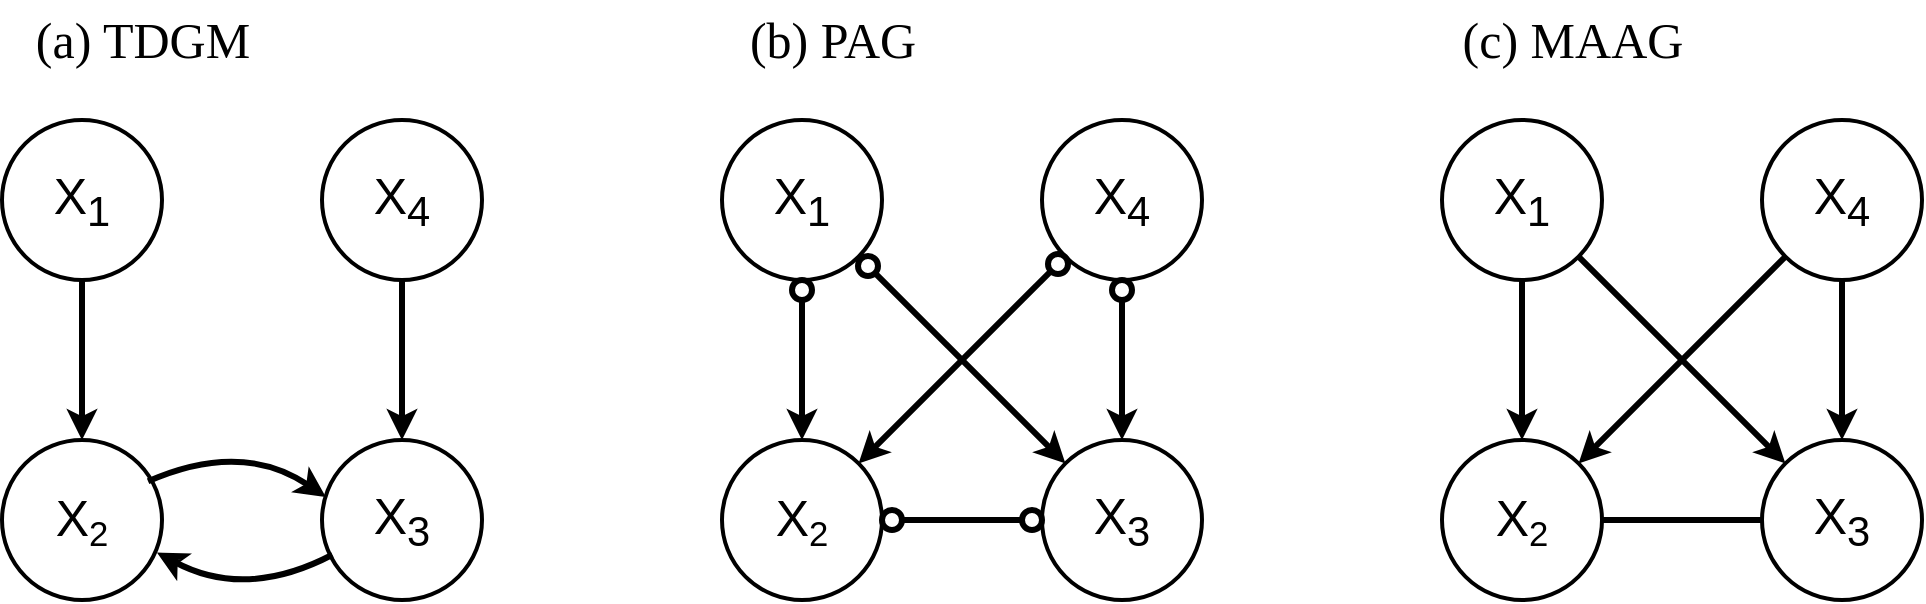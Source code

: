 <mxfile version="20.4.1" type="device"><diagram id="DcZYCBq4A_Bf8q82gAh8" name="Page-1"><mxGraphModel dx="2035" dy="1043" grid="1" gridSize="10" guides="1" tooltips="1" connect="1" arrows="1" fold="1" page="1" pageScale="1" pageWidth="1100" pageHeight="850" math="0" shadow="0"><root><mxCell id="0"/><mxCell id="1" parent="0"/><mxCell id="yQn8MfotT0m3Hae0XQfb-12" value="" style="group" vertex="1" connectable="0" parent="1"><mxGeometry x="40" y="160" width="240" height="240" as="geometry"/></mxCell><mxCell id="yQn8MfotT0m3Hae0XQfb-2" value="&lt;font style=&quot;font-size: 25px;&quot;&gt;X&lt;sub&gt;1&lt;/sub&gt;&lt;/font&gt;" style="ellipse;whiteSpace=wrap;html=1;aspect=fixed;strokeWidth=2;" vertex="1" parent="yQn8MfotT0m3Hae0XQfb-12"><mxGeometry width="80" height="80" as="geometry"/></mxCell><mxCell id="yQn8MfotT0m3Hae0XQfb-3" value="&lt;font style=&quot;font-size: 25px;&quot;&gt;X&lt;/font&gt;&lt;font style=&quot;font-size: 20.833px;&quot;&gt;&lt;sub&gt;2&lt;/sub&gt;&lt;/font&gt;" style="ellipse;whiteSpace=wrap;html=1;aspect=fixed;strokeWidth=2;" vertex="1" parent="yQn8MfotT0m3Hae0XQfb-12"><mxGeometry y="160" width="80" height="80" as="geometry"/></mxCell><mxCell id="yQn8MfotT0m3Hae0XQfb-4" value="&lt;font style=&quot;font-size: 25px;&quot;&gt;X&lt;sub&gt;3&lt;/sub&gt;&lt;/font&gt;" style="ellipse;whiteSpace=wrap;html=1;aspect=fixed;strokeWidth=2;" vertex="1" parent="yQn8MfotT0m3Hae0XQfb-12"><mxGeometry x="160" y="160" width="80" height="80" as="geometry"/></mxCell><mxCell id="yQn8MfotT0m3Hae0XQfb-5" value="&lt;font style=&quot;font-size: 25px;&quot;&gt;X&lt;sub&gt;4&lt;/sub&gt;&lt;/font&gt;" style="ellipse;whiteSpace=wrap;html=1;aspect=fixed;strokeWidth=2;" vertex="1" parent="yQn8MfotT0m3Hae0XQfb-12"><mxGeometry x="160" width="80" height="80" as="geometry"/></mxCell><mxCell id="yQn8MfotT0m3Hae0XQfb-6" value="" style="endArrow=classic;html=1;rounded=0;fontSize=25;exitX=0.5;exitY=1;exitDx=0;exitDy=0;entryX=0.5;entryY=0;entryDx=0;entryDy=0;strokeWidth=3;" edge="1" parent="yQn8MfotT0m3Hae0XQfb-12" source="yQn8MfotT0m3Hae0XQfb-2" target="yQn8MfotT0m3Hae0XQfb-3"><mxGeometry width="50" height="50" relative="1" as="geometry"><mxPoint x="420" y="230" as="sourcePoint"/><mxPoint x="470" y="180" as="targetPoint"/></mxGeometry></mxCell><mxCell id="yQn8MfotT0m3Hae0XQfb-7" value="" style="endArrow=classic;html=1;rounded=0;fontSize=25;exitX=0.5;exitY=1;exitDx=0;exitDy=0;entryX=0.5;entryY=0;entryDx=0;entryDy=0;strokeWidth=3;" edge="1" parent="yQn8MfotT0m3Hae0XQfb-12" source="yQn8MfotT0m3Hae0XQfb-5" target="yQn8MfotT0m3Hae0XQfb-4"><mxGeometry width="50" height="50" relative="1" as="geometry"><mxPoint x="420" y="230" as="sourcePoint"/><mxPoint x="470" y="180" as="targetPoint"/></mxGeometry></mxCell><mxCell id="yQn8MfotT0m3Hae0XQfb-8" value="" style="endArrow=classic;html=1;strokeWidth=3;fontSize=25;exitX=0.913;exitY=0.258;exitDx=0;exitDy=0;curved=1;exitPerimeter=0;entryX=0.024;entryY=0.356;entryDx=0;entryDy=0;entryPerimeter=0;" edge="1" parent="yQn8MfotT0m3Hae0XQfb-12" source="yQn8MfotT0m3Hae0XQfb-3" target="yQn8MfotT0m3Hae0XQfb-4"><mxGeometry width="50" height="50" relative="1" as="geometry"><mxPoint x="420" y="230" as="sourcePoint"/><mxPoint x="170" y="184" as="targetPoint"/><Array as="points"><mxPoint x="120" y="160"/></Array></mxGeometry></mxCell><mxCell id="yQn8MfotT0m3Hae0XQfb-10" value="" style="endArrow=classic;html=1;strokeWidth=3;fontSize=25;exitX=0.065;exitY=0.717;exitDx=0;exitDy=0;curved=1;exitPerimeter=0;entryX=0.968;entryY=0.703;entryDx=0;entryDy=0;entryPerimeter=0;" edge="1" parent="yQn8MfotT0m3Hae0XQfb-12" source="yQn8MfotT0m3Hae0XQfb-4" target="yQn8MfotT0m3Hae0XQfb-3"><mxGeometry width="50" height="50" relative="1" as="geometry"><mxPoint x="168.88" y="219.36" as="sourcePoint"/><mxPoint x="80.0" y="211.52" as="targetPoint"/><Array as="points"><mxPoint x="121.92" y="240.0"/></Array></mxGeometry></mxCell><mxCell id="yQn8MfotT0m3Hae0XQfb-23" value="&lt;font style=&quot;font-size: 25px;&quot;&gt;X&lt;sub&gt;1&lt;/sub&gt;&lt;/font&gt;" style="ellipse;whiteSpace=wrap;html=1;aspect=fixed;strokeWidth=2;" vertex="1" parent="1"><mxGeometry x="400" y="160" width="80" height="80" as="geometry"/></mxCell><mxCell id="yQn8MfotT0m3Hae0XQfb-24" value="&lt;font style=&quot;font-size: 25px;&quot;&gt;X&lt;/font&gt;&lt;font style=&quot;font-size: 20.833px;&quot;&gt;&lt;sub&gt;2&lt;/sub&gt;&lt;/font&gt;" style="ellipse;whiteSpace=wrap;html=1;aspect=fixed;strokeWidth=2;" vertex="1" parent="1"><mxGeometry x="400" y="320" width="80" height="80" as="geometry"/></mxCell><mxCell id="yQn8MfotT0m3Hae0XQfb-25" value="&lt;font style=&quot;font-size: 25px;&quot;&gt;X&lt;sub&gt;3&lt;/sub&gt;&lt;/font&gt;" style="ellipse;whiteSpace=wrap;html=1;aspect=fixed;strokeWidth=2;" vertex="1" parent="1"><mxGeometry x="560" y="320" width="80" height="80" as="geometry"/></mxCell><mxCell id="yQn8MfotT0m3Hae0XQfb-26" value="&lt;font style=&quot;font-size: 25px;&quot;&gt;X&lt;sub&gt;4&lt;/sub&gt;&lt;/font&gt;" style="ellipse;whiteSpace=wrap;html=1;aspect=fixed;strokeWidth=2;" vertex="1" parent="1"><mxGeometry x="560" y="160" width="80" height="80" as="geometry"/></mxCell><mxCell id="yQn8MfotT0m3Hae0XQfb-27" value="" style="endArrow=classic;html=1;rounded=0;fontSize=25;exitX=0.5;exitY=1;exitDx=0;exitDy=0;entryX=0.5;entryY=0;entryDx=0;entryDy=0;strokeWidth=3;startArrow=none;" edge="1" parent="1" source="yQn8MfotT0m3Hae0XQfb-43" target="yQn8MfotT0m3Hae0XQfb-24"><mxGeometry width="50" height="50" relative="1" as="geometry"><mxPoint x="820" y="390" as="sourcePoint"/><mxPoint x="870" y="340" as="targetPoint"/></mxGeometry></mxCell><mxCell id="yQn8MfotT0m3Hae0XQfb-28" value="" style="endArrow=classic;html=1;rounded=0;fontSize=25;exitX=0.5;exitY=1;exitDx=0;exitDy=0;entryX=0.5;entryY=0;entryDx=0;entryDy=0;strokeWidth=3;startArrow=none;" edge="1" parent="1" source="yQn8MfotT0m3Hae0XQfb-47" target="yQn8MfotT0m3Hae0XQfb-25"><mxGeometry width="50" height="50" relative="1" as="geometry"><mxPoint x="820" y="390" as="sourcePoint"/><mxPoint x="870" y="340" as="targetPoint"/></mxGeometry></mxCell><mxCell id="yQn8MfotT0m3Hae0XQfb-40" value="" style="endArrow=none;html=1;strokeWidth=3;fontSize=25;curved=1;exitX=1;exitY=0.5;exitDx=0;exitDy=0;entryX=0;entryY=0.5;entryDx=0;entryDy=0;startArrow=none;" edge="1" parent="1" source="yQn8MfotT0m3Hae0XQfb-53" target="yQn8MfotT0m3Hae0XQfb-25"><mxGeometry width="50" height="50" relative="1" as="geometry"><mxPoint x="700" y="350" as="sourcePoint"/><mxPoint x="750" y="300" as="targetPoint"/></mxGeometry></mxCell><mxCell id="yQn8MfotT0m3Hae0XQfb-41" value="" style="endArrow=classic;html=1;strokeWidth=3;fontSize=25;curved=1;exitX=1;exitY=1;exitDx=0;exitDy=0;startArrow=none;" edge="1" parent="1" source="yQn8MfotT0m3Hae0XQfb-51" target="yQn8MfotT0m3Hae0XQfb-25"><mxGeometry width="50" height="50" relative="1" as="geometry"><mxPoint x="700" y="350" as="sourcePoint"/><mxPoint x="750" y="300" as="targetPoint"/></mxGeometry></mxCell><mxCell id="yQn8MfotT0m3Hae0XQfb-42" value="" style="endArrow=classic;html=1;strokeWidth=3;fontSize=25;curved=1;exitX=0;exitY=1;exitDx=0;exitDy=0;entryX=1;entryY=0;entryDx=0;entryDy=0;startArrow=none;" edge="1" parent="1" source="yQn8MfotT0m3Hae0XQfb-49" target="yQn8MfotT0m3Hae0XQfb-24"><mxGeometry width="50" height="50" relative="1" as="geometry"><mxPoint x="700" y="350" as="sourcePoint"/><mxPoint x="750" y="300" as="targetPoint"/></mxGeometry></mxCell><mxCell id="yQn8MfotT0m3Hae0XQfb-43" value="" style="ellipse;whiteSpace=wrap;html=1;aspect=fixed;fontSize=25;strokeWidth=3;" vertex="1" parent="1"><mxGeometry x="435" y="240" width="10" height="10" as="geometry"/></mxCell><mxCell id="yQn8MfotT0m3Hae0XQfb-44" value="" style="endArrow=none;html=1;rounded=0;fontSize=25;exitX=0.5;exitY=1;exitDx=0;exitDy=0;entryX=0.5;entryY=0;entryDx=0;entryDy=0;strokeWidth=3;" edge="1" parent="1" source="yQn8MfotT0m3Hae0XQfb-23" target="yQn8MfotT0m3Hae0XQfb-43"><mxGeometry width="50" height="50" relative="1" as="geometry"><mxPoint x="440" y="240" as="sourcePoint"/><mxPoint x="440" y="320" as="targetPoint"/></mxGeometry></mxCell><mxCell id="yQn8MfotT0m3Hae0XQfb-45" value="" style="ellipse;whiteSpace=wrap;html=1;aspect=fixed;fontSize=25;strokeWidth=3;" vertex="1" parent="1"><mxGeometry x="480" y="355" width="10" height="10" as="geometry"/></mxCell><mxCell id="yQn8MfotT0m3Hae0XQfb-46" value="" style="endArrow=none;html=1;strokeWidth=3;fontSize=25;curved=1;exitX=1;exitY=0.5;exitDx=0;exitDy=0;entryX=0;entryY=0.5;entryDx=0;entryDy=0;" edge="1" parent="1" source="yQn8MfotT0m3Hae0XQfb-24" target="yQn8MfotT0m3Hae0XQfb-45"><mxGeometry width="50" height="50" relative="1" as="geometry"><mxPoint x="480" y="360" as="sourcePoint"/><mxPoint x="560" y="360" as="targetPoint"/></mxGeometry></mxCell><mxCell id="yQn8MfotT0m3Hae0XQfb-47" value="" style="ellipse;whiteSpace=wrap;html=1;aspect=fixed;fontSize=25;strokeWidth=3;" vertex="1" parent="1"><mxGeometry x="595" y="240" width="10" height="10" as="geometry"/></mxCell><mxCell id="yQn8MfotT0m3Hae0XQfb-48" value="" style="endArrow=none;html=1;rounded=0;fontSize=25;exitX=0.5;exitY=1;exitDx=0;exitDy=0;entryX=0.5;entryY=0;entryDx=0;entryDy=0;strokeWidth=3;" edge="1" parent="1" source="yQn8MfotT0m3Hae0XQfb-26" target="yQn8MfotT0m3Hae0XQfb-47"><mxGeometry width="50" height="50" relative="1" as="geometry"><mxPoint x="600" y="240" as="sourcePoint"/><mxPoint x="600" y="320" as="targetPoint"/></mxGeometry></mxCell><mxCell id="yQn8MfotT0m3Hae0XQfb-49" value="" style="ellipse;whiteSpace=wrap;html=1;aspect=fixed;fontSize=25;strokeWidth=3;" vertex="1" parent="1"><mxGeometry x="563" y="227" width="10" height="10" as="geometry"/></mxCell><mxCell id="yQn8MfotT0m3Hae0XQfb-50" value="" style="endArrow=none;html=1;strokeWidth=3;fontSize=25;curved=1;exitX=0;exitY=1;exitDx=0;exitDy=0;entryX=1;entryY=0;entryDx=0;entryDy=0;" edge="1" parent="1" source="yQn8MfotT0m3Hae0XQfb-26" target="yQn8MfotT0m3Hae0XQfb-49"><mxGeometry width="50" height="50" relative="1" as="geometry"><mxPoint x="571.716" y="228.284" as="sourcePoint"/><mxPoint x="468.284" y="331.716" as="targetPoint"/></mxGeometry></mxCell><mxCell id="yQn8MfotT0m3Hae0XQfb-51" value="" style="ellipse;whiteSpace=wrap;html=1;aspect=fixed;fontSize=25;strokeWidth=3;" vertex="1" parent="1"><mxGeometry x="468" y="228" width="10" height="10" as="geometry"/></mxCell><mxCell id="yQn8MfotT0m3Hae0XQfb-52" value="" style="endArrow=none;html=1;strokeWidth=3;fontSize=25;curved=1;exitX=1;exitY=1;exitDx=0;exitDy=0;" edge="1" parent="1" source="yQn8MfotT0m3Hae0XQfb-23" target="yQn8MfotT0m3Hae0XQfb-51"><mxGeometry width="50" height="50" relative="1" as="geometry"><mxPoint x="468.284" y="228.284" as="sourcePoint"/><mxPoint x="571.716" y="331.716" as="targetPoint"/></mxGeometry></mxCell><mxCell id="yQn8MfotT0m3Hae0XQfb-53" value="" style="ellipse;whiteSpace=wrap;html=1;aspect=fixed;fontSize=25;strokeWidth=3;" vertex="1" parent="1"><mxGeometry x="550" y="355" width="10" height="10" as="geometry"/></mxCell><mxCell id="yQn8MfotT0m3Hae0XQfb-54" value="" style="endArrow=none;html=1;strokeWidth=3;fontSize=25;curved=1;exitX=1;exitY=0.5;exitDx=0;exitDy=0;entryX=0;entryY=0.5;entryDx=0;entryDy=0;startArrow=none;" edge="1" parent="1" source="yQn8MfotT0m3Hae0XQfb-45" target="yQn8MfotT0m3Hae0XQfb-53"><mxGeometry width="50" height="50" relative="1" as="geometry"><mxPoint x="490" y="360" as="sourcePoint"/><mxPoint x="560" y="360" as="targetPoint"/></mxGeometry></mxCell><mxCell id="yQn8MfotT0m3Hae0XQfb-32" value="&lt;font style=&quot;font-size: 25px;&quot;&gt;X&lt;sub&gt;1&lt;/sub&gt;&lt;/font&gt;" style="ellipse;whiteSpace=wrap;html=1;aspect=fixed;strokeWidth=2;" vertex="1" parent="1"><mxGeometry x="760" y="160" width="80" height="80" as="geometry"/></mxCell><mxCell id="yQn8MfotT0m3Hae0XQfb-33" value="&lt;font style=&quot;font-size: 25px;&quot;&gt;X&lt;/font&gt;&lt;font style=&quot;font-size: 20.833px;&quot;&gt;&lt;sub&gt;2&lt;/sub&gt;&lt;/font&gt;" style="ellipse;whiteSpace=wrap;html=1;aspect=fixed;strokeWidth=2;" vertex="1" parent="1"><mxGeometry x="760" y="320" width="80" height="80" as="geometry"/></mxCell><mxCell id="yQn8MfotT0m3Hae0XQfb-34" value="&lt;font style=&quot;font-size: 25px;&quot;&gt;X&lt;sub&gt;3&lt;/sub&gt;&lt;/font&gt;" style="ellipse;whiteSpace=wrap;html=1;aspect=fixed;strokeWidth=2;" vertex="1" parent="1"><mxGeometry x="920" y="320" width="80" height="80" as="geometry"/></mxCell><mxCell id="yQn8MfotT0m3Hae0XQfb-35" value="&lt;font style=&quot;font-size: 25px;&quot;&gt;X&lt;sub&gt;4&lt;/sub&gt;&lt;/font&gt;" style="ellipse;whiteSpace=wrap;html=1;aspect=fixed;strokeWidth=2;" vertex="1" parent="1"><mxGeometry x="920" y="160" width="80" height="80" as="geometry"/></mxCell><mxCell id="yQn8MfotT0m3Hae0XQfb-36" value="" style="endArrow=classic;html=1;rounded=0;fontSize=25;exitX=0.5;exitY=1;exitDx=0;exitDy=0;entryX=0.5;entryY=0;entryDx=0;entryDy=0;strokeWidth=3;" edge="1" parent="1" source="yQn8MfotT0m3Hae0XQfb-32" target="yQn8MfotT0m3Hae0XQfb-33"><mxGeometry width="50" height="50" relative="1" as="geometry"><mxPoint x="1180" y="390" as="sourcePoint"/><mxPoint x="1230" y="340" as="targetPoint"/></mxGeometry></mxCell><mxCell id="yQn8MfotT0m3Hae0XQfb-37" value="" style="endArrow=classic;html=1;rounded=0;fontSize=25;exitX=0.5;exitY=1;exitDx=0;exitDy=0;entryX=0.5;entryY=0;entryDx=0;entryDy=0;strokeWidth=3;" edge="1" parent="1" source="yQn8MfotT0m3Hae0XQfb-35" target="yQn8MfotT0m3Hae0XQfb-34"><mxGeometry width="50" height="50" relative="1" as="geometry"><mxPoint x="1180" y="390" as="sourcePoint"/><mxPoint x="1230" y="340" as="targetPoint"/></mxGeometry></mxCell><mxCell id="yQn8MfotT0m3Hae0XQfb-55" value="" style="endArrow=none;html=1;strokeWidth=3;fontSize=25;curved=1;exitX=1;exitY=0.5;exitDx=0;exitDy=0;entryX=0;entryY=0.5;entryDx=0;entryDy=0;" edge="1" parent="1" source="yQn8MfotT0m3Hae0XQfb-33" target="yQn8MfotT0m3Hae0XQfb-34"><mxGeometry width="50" height="50" relative="1" as="geometry"><mxPoint x="700" y="350" as="sourcePoint"/><mxPoint x="750" y="300" as="targetPoint"/></mxGeometry></mxCell><mxCell id="yQn8MfotT0m3Hae0XQfb-56" value="" style="endArrow=classic;html=1;strokeWidth=3;fontSize=25;curved=1;entryX=0;entryY=0;entryDx=0;entryDy=0;exitX=1;exitY=1;exitDx=0;exitDy=0;" edge="1" parent="1" source="yQn8MfotT0m3Hae0XQfb-32" target="yQn8MfotT0m3Hae0XQfb-34"><mxGeometry width="50" height="50" relative="1" as="geometry"><mxPoint x="700" y="350" as="sourcePoint"/><mxPoint x="750" y="300" as="targetPoint"/></mxGeometry></mxCell><mxCell id="yQn8MfotT0m3Hae0XQfb-57" value="" style="endArrow=classic;html=1;strokeWidth=3;fontSize=25;curved=1;exitX=0;exitY=1;exitDx=0;exitDy=0;entryX=1;entryY=0;entryDx=0;entryDy=0;" edge="1" parent="1" source="yQn8MfotT0m3Hae0XQfb-35" target="yQn8MfotT0m3Hae0XQfb-33"><mxGeometry width="50" height="50" relative="1" as="geometry"><mxPoint x="700" y="350" as="sourcePoint"/><mxPoint x="750" y="300" as="targetPoint"/></mxGeometry></mxCell><mxCell id="yQn8MfotT0m3Hae0XQfb-58" value="&lt;font style=&quot;font-size: 25px;&quot; face=&quot;Georgia&quot;&gt;&lt;font style=&quot;font-size: 25px;&quot;&gt;(a) &lt;/font&gt;&lt;font style=&quot;font-size: 25px;&quot;&gt;TDGM&lt;/font&gt;&lt;/font&gt;" style="text;html=1;align=center;verticalAlign=middle;resizable=0;points=[];autosize=1;strokeColor=none;fillColor=none;fontSize=25;" vertex="1" parent="1"><mxGeometry x="40" y="100" width="140" height="40" as="geometry"/></mxCell><mxCell id="yQn8MfotT0m3Hae0XQfb-60" value="&lt;font style=&quot;font-size: 25px;&quot;&gt;&lt;font face=&quot;Times New Roman&quot; style=&quot;font-size: 25px;&quot;&gt;(b) &lt;/font&gt;&lt;font face=&quot;Times New Roman&quot; style=&quot;font-size: 25px;&quot;&gt;PAG&lt;/font&gt;&lt;/font&gt;" style="text;html=1;align=center;verticalAlign=middle;resizable=0;points=[];autosize=1;strokeColor=none;fillColor=none;fontSize=25;" vertex="1" parent="1"><mxGeometry x="400" y="100" width="110" height="40" as="geometry"/></mxCell><mxCell id="yQn8MfotT0m3Hae0XQfb-61" value="&lt;font style=&quot;font-size: 25px;&quot;&gt;&lt;font face=&quot;Times New Roman&quot; style=&quot;font-size: 25px;&quot;&gt;(c) &lt;/font&gt;&lt;font face=&quot;Times New Roman&quot; style=&quot;font-size: 25px;&quot;&gt;MAAG&lt;/font&gt;&lt;/font&gt;" style="text;html=1;align=center;verticalAlign=middle;resizable=0;points=[];autosize=1;strokeColor=none;fillColor=none;fontSize=25;" vertex="1" parent="1"><mxGeometry x="760" y="100" width="130" height="40" as="geometry"/></mxCell></root></mxGraphModel></diagram></mxfile>